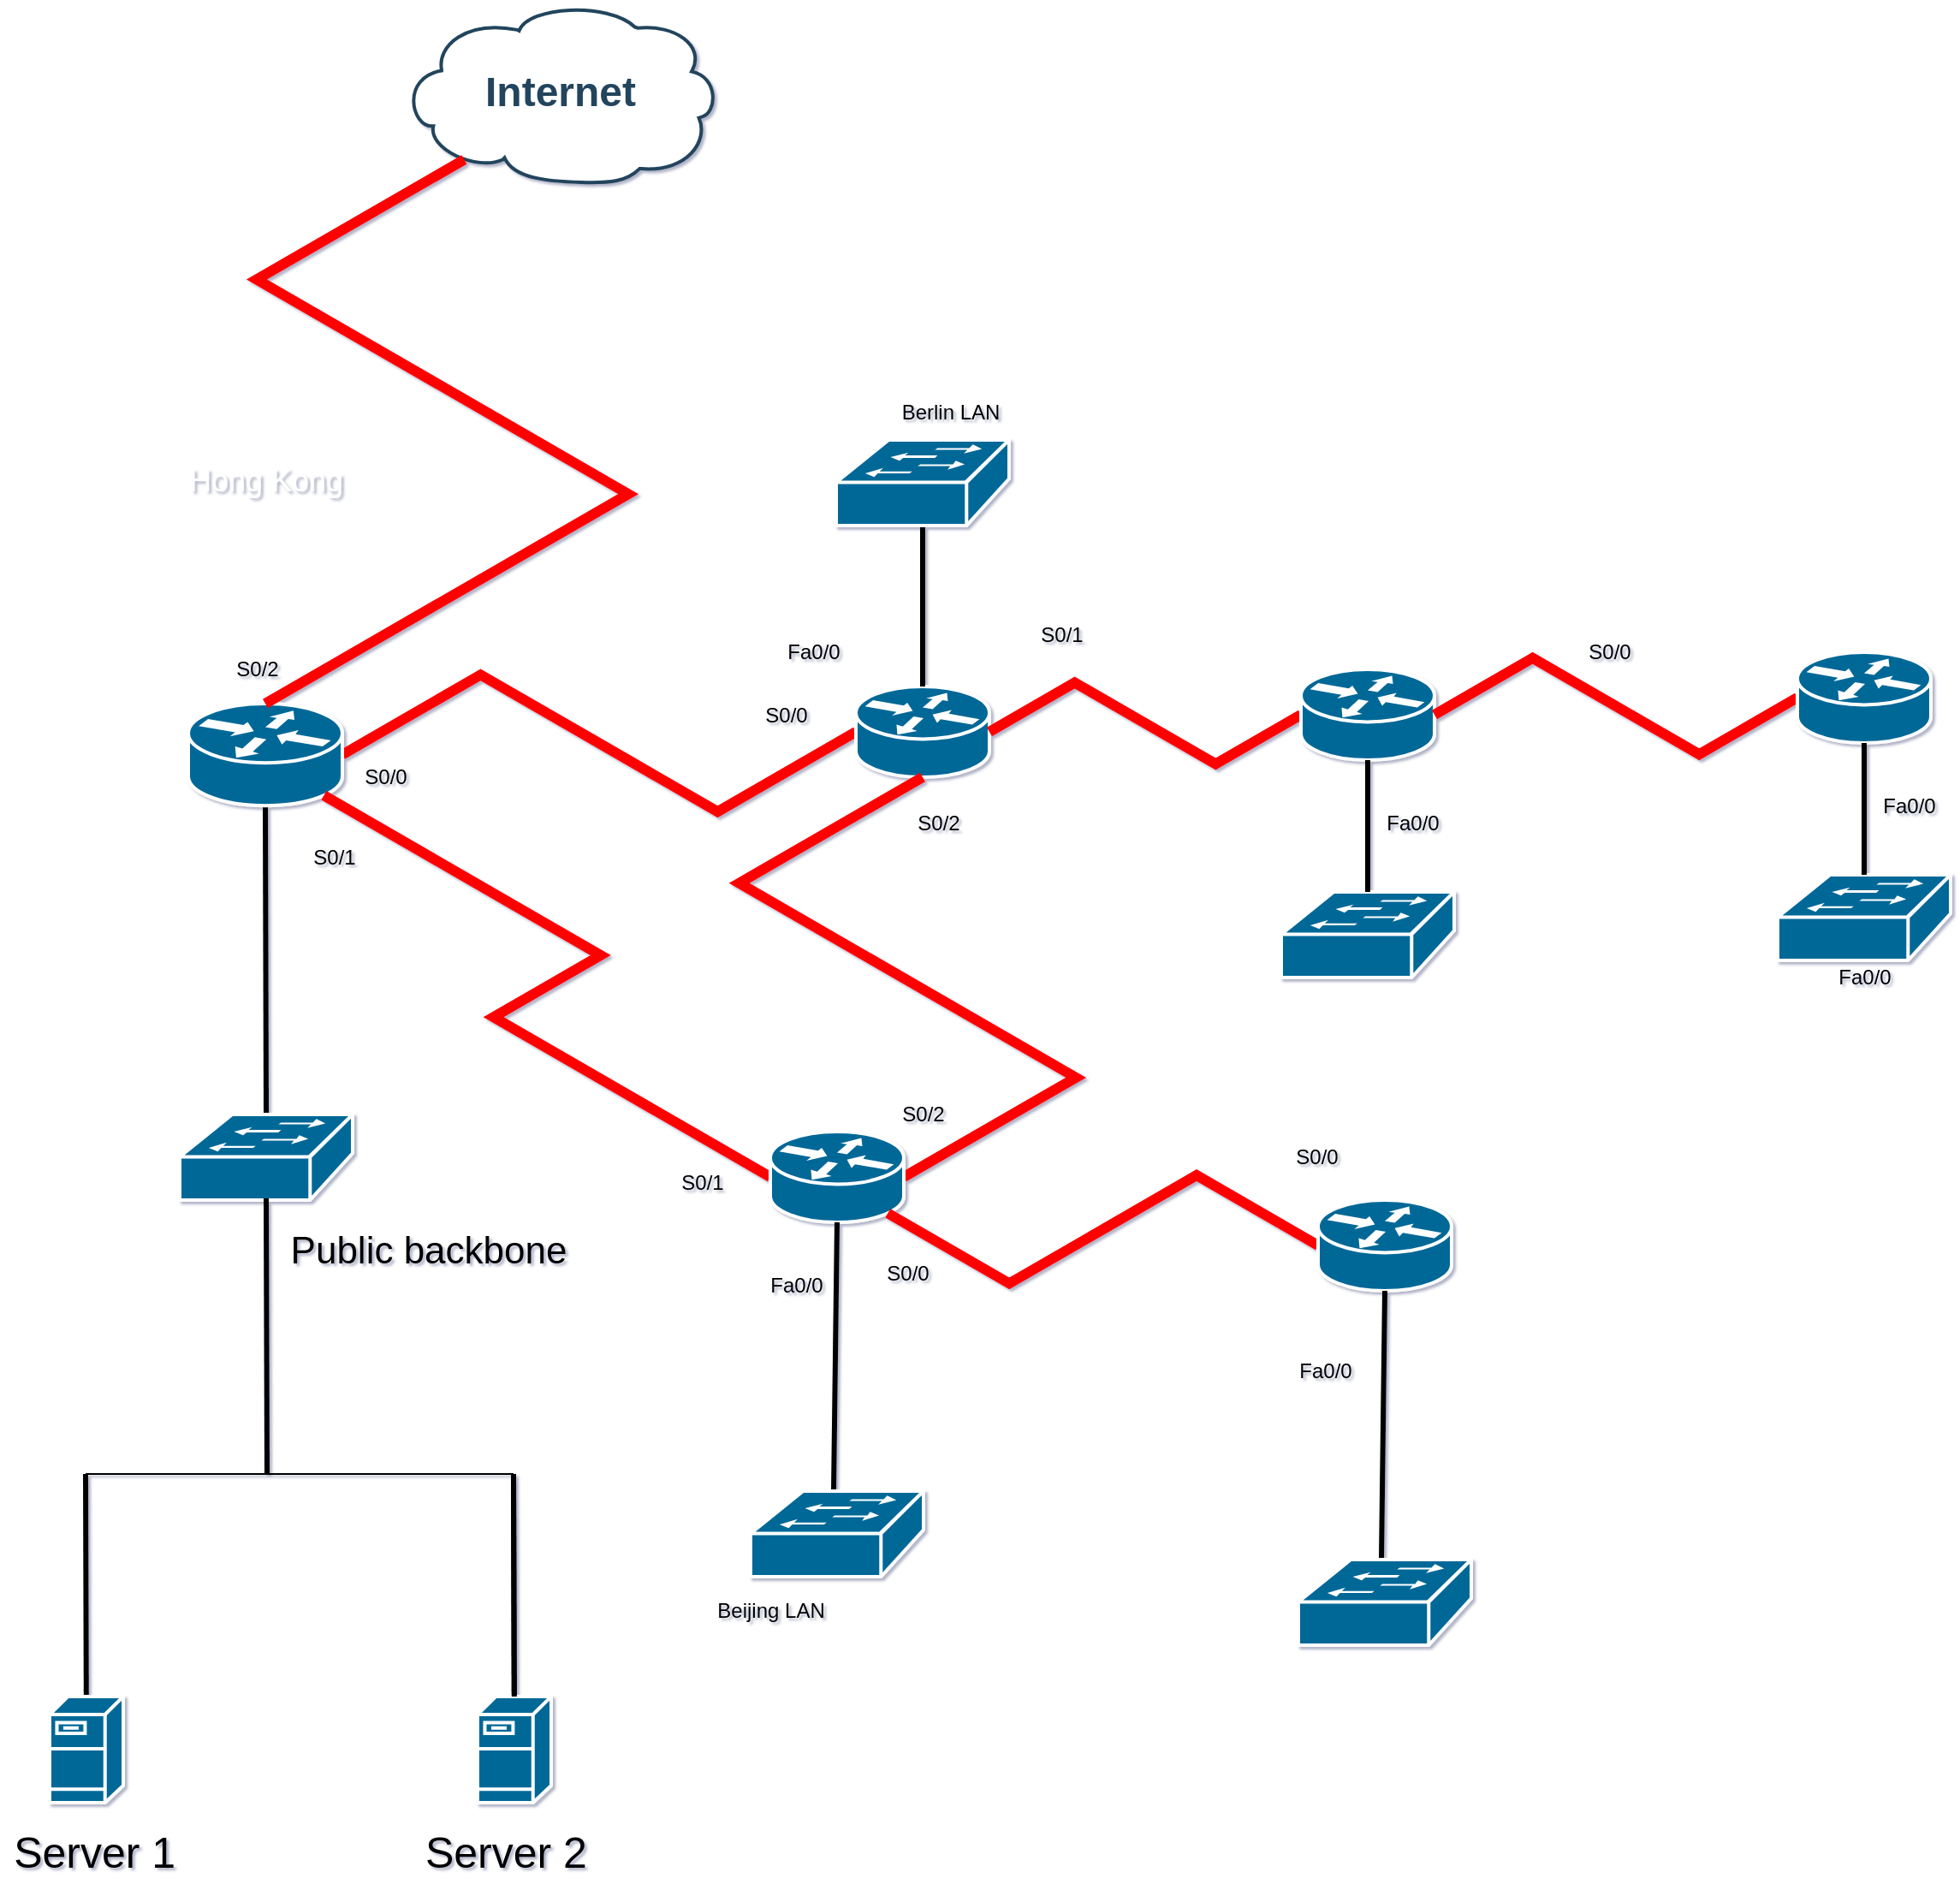 <mxfile version="15.0.6" type="github">
  <diagram id="6a731a19-8d31-9384-78a2-239565b7b9f0" name="Page-1">
    <mxGraphModel dx="1379" dy="932" grid="1" gridSize="10" guides="1" tooltips="1" connect="1" arrows="1" fold="1" page="1" pageScale="1" pageWidth="827" pageHeight="1169" background="#FFFFFF" math="0" shadow="1">
      <root>
        <mxCell id="0" />
        <mxCell id="1" parent="0" />
        <mxCell id="2109" value="Internet" style="shape=mxgraph.cisco.storage.cloud;html=1;dashed=0;strokeColor=#23445D;fillColor=#ffffff;strokeWidth=2;fontFamily=Helvetica;fontSize=24;fontColor=#23445D;align=center;fontStyle=1;" parent="1" vertex="1">
          <mxGeometry x="-506" y="320" width="186" height="106" as="geometry" />
        </mxCell>
        <mxCell id="c4lGojqJKpCKbWzkQoi--2260" style="edgeStyle=isometricEdgeStyle;orthogonalLoop=1;jettySize=auto;html=1;exitX=1;exitY=0.5;exitDx=0;exitDy=0;exitPerimeter=0;entryX=0;entryY=0.5;entryDx=0;entryDy=0;entryPerimeter=0;fillColor=#e51400;rounded=0;strokeWidth=6;endArrow=none;endFill=0;strokeColor=#FF0000;" parent="1" source="c4lGojqJKpCKbWzkQoi--2258" target="c4lGojqJKpCKbWzkQoi--2259" edge="1">
          <mxGeometry relative="1" as="geometry" />
        </mxCell>
        <mxCell id="c4lGojqJKpCKbWzkQoi--2262" style="edgeStyle=none;rounded=0;orthogonalLoop=1;jettySize=auto;html=1;exitX=0.5;exitY=1;exitDx=0;exitDy=0;exitPerimeter=0;entryX=0.5;entryY=0;entryDx=0;entryDy=0;entryPerimeter=0;endArrow=none;endFill=0;strokeWidth=3;" parent="1" source="c4lGojqJKpCKbWzkQoi--2258" target="c4lGojqJKpCKbWzkQoi--2261" edge="1">
          <mxGeometry relative="1" as="geometry" />
        </mxCell>
        <mxCell id="c4lGojqJKpCKbWzkQoi--2258" value="&lt;br&gt;" style="shape=mxgraph.cisco.routers.router;html=1;pointerEvents=1;dashed=0;fillColor=#036897;strokeColor=#ffffff;strokeWidth=2;verticalLabelPosition=bottom;verticalAlign=top;align=center;outlineConnect=0;" parent="1" vertex="1">
          <mxGeometry x="-630" y="730" width="90" height="59.62" as="geometry" />
        </mxCell>
        <mxCell id="c4lGojqJKpCKbWzkQoi--2259" value="" style="shape=mxgraph.cisco.routers.router;html=1;pointerEvents=1;dashed=0;fillColor=#036897;strokeColor=#ffffff;strokeWidth=2;verticalLabelPosition=bottom;verticalAlign=top;align=center;outlineConnect=0;" parent="1" vertex="1">
          <mxGeometry x="-240" y="720" width="78" height="53" as="geometry" />
        </mxCell>
        <mxCell id="c4lGojqJKpCKbWzkQoi--2261" value="" style="shape=mxgraph.cisco.switches.workgroup_switch;html=1;pointerEvents=1;dashed=0;fillColor=#036897;strokeColor=#ffffff;strokeWidth=2;verticalLabelPosition=bottom;verticalAlign=top;align=center;outlineConnect=0;" parent="1" vertex="1">
          <mxGeometry x="-635" y="970" width="101" height="50" as="geometry" />
        </mxCell>
        <mxCell id="c4lGojqJKpCKbWzkQoi--2263" value="&lt;font style=&quot;font-size: 18px&quot;&gt;Hong Kong&lt;/font&gt;" style="text;html=1;align=center;verticalAlign=middle;resizable=0;points=[];autosize=1;strokeColor=none;fillColor=none;fontColor=#FFFFFF;" parent="1" vertex="1">
          <mxGeometry x="-640" y="590" width="110" height="20" as="geometry" />
        </mxCell>
        <mxCell id="c4lGojqJKpCKbWzkQoi--2264" value="&lt;font color=&quot;#000000&quot;&gt;S0/0&lt;/font&gt;" style="text;html=1;align=center;verticalAlign=middle;resizable=0;points=[];autosize=1;strokeColor=none;fillColor=none;fontColor=#FFFFFF;" parent="1" vertex="1">
          <mxGeometry x="-535" y="763" width="40" height="20" as="geometry" />
        </mxCell>
        <mxCell id="c4lGojqJKpCKbWzkQoi--2265" value="&lt;font color=&quot;#000000&quot;&gt;Fa0/0&lt;br&gt;&lt;/font&gt;" style="text;html=1;align=center;verticalAlign=middle;resizable=0;points=[];autosize=1;strokeColor=none;fillColor=none;fontColor=#FFFFFF;" parent="1" vertex="1">
          <mxGeometry x="-290" y="690" width="50" height="20" as="geometry" />
        </mxCell>
        <mxCell id="c4lGojqJKpCKbWzkQoi--2276" style="edgeStyle=isometricEdgeStyle;orthogonalLoop=1;jettySize=auto;html=1;entryX=0.2;entryY=0.87;entryDx=0;entryDy=0;entryPerimeter=0;fillColor=#e51400;rounded=0;strokeWidth=6;endArrow=none;endFill=0;strokeColor=#FF0000;exitX=0.5;exitY=0;exitDx=0;exitDy=0;exitPerimeter=0;" parent="1" source="c4lGojqJKpCKbWzkQoi--2258" target="2109" edge="1">
          <mxGeometry relative="1" as="geometry">
            <mxPoint x="-660" y="558.36" as="sourcePoint" />
            <mxPoint x="-400" y="555.05" as="targetPoint" />
            <Array as="points">
              <mxPoint x="-490" y="540" />
              <mxPoint x="-620" y="600" />
            </Array>
          </mxGeometry>
        </mxCell>
        <mxCell id="c4lGojqJKpCKbWzkQoi--2277" value="&lt;font color=&quot;#000000&quot;&gt;S0/2&lt;/font&gt;" style="text;html=1;align=center;verticalAlign=middle;resizable=0;points=[];autosize=1;strokeColor=none;fillColor=none;fontColor=#FFFFFF;" parent="1" vertex="1">
          <mxGeometry x="-610" y="700" width="40" height="20" as="geometry" />
        </mxCell>
        <mxCell id="aU3ZCahUFVCo1CLFpH7x-2109" style="edgeStyle=none;rounded=0;orthogonalLoop=1;jettySize=auto;html=1;exitX=0.5;exitY=0.98;exitDx=0;exitDy=0;exitPerimeter=0;endArrow=none;endFill=0;strokeWidth=3;" edge="1" parent="1" source="c4lGojqJKpCKbWzkQoi--2261">
          <mxGeometry relative="1" as="geometry">
            <mxPoint x="-587" y="1020.0" as="sourcePoint" />
            <mxPoint x="-584" y="1180" as="targetPoint" />
          </mxGeometry>
        </mxCell>
        <mxCell id="aU3ZCahUFVCo1CLFpH7x-2110" value="" style="endArrow=none;html=1;" edge="1" parent="1">
          <mxGeometry width="50" height="50" relative="1" as="geometry">
            <mxPoint x="-690" y="1180" as="sourcePoint" />
            <mxPoint x="-440" y="1180" as="targetPoint" />
          </mxGeometry>
        </mxCell>
        <mxCell id="aU3ZCahUFVCo1CLFpH7x-2111" style="edgeStyle=none;rounded=0;orthogonalLoop=1;jettySize=auto;html=1;exitX=0.5;exitY=0.98;exitDx=0;exitDy=0;exitPerimeter=0;endArrow=none;endFill=0;strokeWidth=3;" edge="1" parent="1" target="aU3ZCahUFVCo1CLFpH7x-2114">
          <mxGeometry relative="1" as="geometry">
            <mxPoint x="-440" y="1180" as="sourcePoint" />
            <mxPoint x="-439.5" y="1341" as="targetPoint" />
          </mxGeometry>
        </mxCell>
        <mxCell id="aU3ZCahUFVCo1CLFpH7x-2112" style="edgeStyle=none;rounded=0;orthogonalLoop=1;jettySize=auto;html=1;exitX=0.5;exitY=0.98;exitDx=0;exitDy=0;exitPerimeter=0;endArrow=none;endFill=0;strokeWidth=3;" edge="1" parent="1" target="aU3ZCahUFVCo1CLFpH7x-2113">
          <mxGeometry relative="1" as="geometry">
            <mxPoint x="-690" y="1180" as="sourcePoint" />
            <mxPoint x="-689.5" y="1341" as="targetPoint" />
          </mxGeometry>
        </mxCell>
        <mxCell id="aU3ZCahUFVCo1CLFpH7x-2113" value="" style="shape=mxgraph.cisco.servers.fileserver;html=1;pointerEvents=1;dashed=0;fillColor=#036897;strokeColor=#ffffff;strokeWidth=2;verticalLabelPosition=bottom;verticalAlign=top;align=center;outlineConnect=0;" vertex="1" parent="1">
          <mxGeometry x="-711" y="1310" width="43" height="62" as="geometry" />
        </mxCell>
        <mxCell id="aU3ZCahUFVCo1CLFpH7x-2114" value="" style="shape=mxgraph.cisco.servers.fileserver;html=1;pointerEvents=1;dashed=0;fillColor=#036897;strokeColor=#ffffff;strokeWidth=2;verticalLabelPosition=bottom;verticalAlign=top;align=center;outlineConnect=0;" vertex="1" parent="1">
          <mxGeometry x="-461" y="1310" width="43" height="62" as="geometry" />
        </mxCell>
        <mxCell id="aU3ZCahUFVCo1CLFpH7x-2115" value="&lt;font style=&quot;font-size: 22px&quot;&gt;&amp;nbsp; &amp;nbsp; &amp;nbsp; &amp;nbsp; &amp;nbsp; &amp;nbsp; &amp;nbsp; &amp;nbsp; &amp;nbsp; Public backbone&lt;/font&gt;" style="text;html=1;align=center;verticalAlign=middle;resizable=0;points=[];autosize=1;strokeColor=none;fillColor=none;" vertex="1" parent="1">
          <mxGeometry x="-690" y="1040" width="290" height="20" as="geometry" />
        </mxCell>
        <mxCell id="aU3ZCahUFVCo1CLFpH7x-2116" value="&lt;font style=&quot;font-size: 25px&quot;&gt;Server 1&amp;nbsp; &amp;nbsp; &amp;nbsp; &amp;nbsp; &amp;nbsp; &amp;nbsp; &amp;nbsp; &amp;nbsp; &amp;nbsp; &amp;nbsp; &amp;nbsp;Server 2&lt;/font&gt;" style="text;html=1;align=center;verticalAlign=middle;resizable=0;points=[];autosize=1;strokeColor=none;fillColor=none;" vertex="1" parent="1">
          <mxGeometry x="-740" y="1390" width="350" height="20" as="geometry" />
        </mxCell>
        <mxCell id="aU3ZCahUFVCo1CLFpH7x-2118" style="edgeStyle=isometricEdgeStyle;orthogonalLoop=1;jettySize=auto;html=1;exitX=1;exitY=0.5;exitDx=0;exitDy=0;exitPerimeter=0;fillColor=#e51400;rounded=0;strokeWidth=6;endArrow=none;endFill=0;strokeColor=#FF0000;entryX=0;entryY=0.5;entryDx=0;entryDy=0;entryPerimeter=0;" edge="1" parent="1" source="c4lGojqJKpCKbWzkQoi--2259" target="aU3ZCahUFVCo1CLFpH7x-2119">
          <mxGeometry relative="1" as="geometry">
            <mxPoint x="-340" y="811.66" as="sourcePoint" />
            <mxPoint y="770" as="targetPoint" />
          </mxGeometry>
        </mxCell>
        <mxCell id="aU3ZCahUFVCo1CLFpH7x-2119" value="" style="shape=mxgraph.cisco.routers.router;html=1;pointerEvents=1;dashed=0;fillColor=#036897;strokeColor=#ffffff;strokeWidth=2;verticalLabelPosition=bottom;verticalAlign=top;align=center;outlineConnect=0;" vertex="1" parent="1">
          <mxGeometry x="20" y="710" width="78" height="53" as="geometry" />
        </mxCell>
        <mxCell id="aU3ZCahUFVCo1CLFpH7x-2122" style="edgeStyle=isometricEdgeStyle;orthogonalLoop=1;jettySize=auto;html=1;fillColor=#e51400;rounded=0;strokeWidth=6;endArrow=none;endFill=0;strokeColor=#FF0000;entryX=0.5;entryY=1;entryDx=0;entryDy=0;entryPerimeter=0;exitX=1;exitY=0.5;exitDx=0;exitDy=0;exitPerimeter=0;" edge="1" parent="1" source="aU3ZCahUFVCo1CLFpH7x-2123" target="c4lGojqJKpCKbWzkQoi--2259">
          <mxGeometry relative="1" as="geometry">
            <mxPoint x="-260" y="1020" as="sourcePoint" />
            <mxPoint x="-250" y="790" as="targetPoint" />
            <Array as="points">
              <mxPoint x="-230" y="880" />
              <mxPoint x="-250" y="900" />
              <mxPoint x="-369.94" y="1023.89" />
            </Array>
          </mxGeometry>
        </mxCell>
        <mxCell id="aU3ZCahUFVCo1CLFpH7x-2128" style="edgeStyle=isometricEdgeStyle;rounded=0;orthogonalLoop=1;jettySize=auto;html=1;exitX=0;exitY=0.5;exitDx=0;exitDy=0;exitPerimeter=0;entryX=0.88;entryY=0.9;entryDx=0;entryDy=0;entryPerimeter=0;elbow=vertical;strokeColor=#FF0000;strokeWidth=6;endArrow=none;endFill=0;" edge="1" parent="1" source="aU3ZCahUFVCo1CLFpH7x-2123" target="c4lGojqJKpCKbWzkQoi--2258">
          <mxGeometry relative="1" as="geometry" />
        </mxCell>
        <mxCell id="aU3ZCahUFVCo1CLFpH7x-2123" value="" style="shape=mxgraph.cisco.routers.router;html=1;pointerEvents=1;dashed=0;fillColor=#036897;strokeColor=#ffffff;strokeWidth=2;verticalLabelPosition=bottom;verticalAlign=top;align=center;outlineConnect=0;" vertex="1" parent="1">
          <mxGeometry x="-290" y="980" width="78" height="53" as="geometry" />
        </mxCell>
        <mxCell id="aU3ZCahUFVCo1CLFpH7x-2129" style="edgeStyle=isometricEdgeStyle;orthogonalLoop=1;jettySize=auto;html=1;fillColor=#e51400;rounded=0;strokeWidth=6;endArrow=none;endFill=0;strokeColor=#FF0000;exitX=1;exitY=0.5;exitDx=0;exitDy=0;exitPerimeter=0;entryX=0;entryY=0.5;entryDx=0;entryDy=0;entryPerimeter=0;" edge="1" parent="1" source="aU3ZCahUFVCo1CLFpH7x-2119" target="aU3ZCahUFVCo1CLFpH7x-2137">
          <mxGeometry relative="1" as="geometry">
            <mxPoint x="80" y="770" as="sourcePoint" />
            <mxPoint x="310" y="720" as="targetPoint" />
          </mxGeometry>
        </mxCell>
        <mxCell id="aU3ZCahUFVCo1CLFpH7x-2130" style="edgeStyle=isometricEdgeStyle;orthogonalLoop=1;jettySize=auto;html=1;exitX=0.88;exitY=0.9;exitDx=0;exitDy=0;exitPerimeter=0;fillColor=#e51400;rounded=0;strokeWidth=6;endArrow=none;endFill=0;strokeColor=#FF0000;elbow=vertical;entryX=0;entryY=0.5;entryDx=0;entryDy=0;entryPerimeter=0;" edge="1" parent="1" source="aU3ZCahUFVCo1CLFpH7x-2123" target="aU3ZCahUFVCo1CLFpH7x-2132">
          <mxGeometry relative="1" as="geometry">
            <mxPoint x="-220" y="1084.72" as="sourcePoint" />
            <mxPoint x="40" y="1050" as="targetPoint" />
          </mxGeometry>
        </mxCell>
        <mxCell id="aU3ZCahUFVCo1CLFpH7x-2132" value="" style="shape=mxgraph.cisco.routers.router;html=1;pointerEvents=1;dashed=0;fillColor=#036897;strokeColor=#ffffff;strokeWidth=2;verticalLabelPosition=bottom;verticalAlign=top;align=center;outlineConnect=0;" vertex="1" parent="1">
          <mxGeometry x="30" y="1020" width="78" height="53" as="geometry" />
        </mxCell>
        <mxCell id="aU3ZCahUFVCo1CLFpH7x-2137" value="" style="shape=mxgraph.cisco.routers.router;html=1;pointerEvents=1;dashed=0;fillColor=#036897;strokeColor=#ffffff;strokeWidth=2;verticalLabelPosition=bottom;verticalAlign=top;align=center;outlineConnect=0;" vertex="1" parent="1">
          <mxGeometry x="310" y="700" width="78" height="53" as="geometry" />
        </mxCell>
        <mxCell id="aU3ZCahUFVCo1CLFpH7x-2143" style="edgeStyle=none;rounded=0;orthogonalLoop=1;jettySize=auto;html=1;exitX=0.5;exitY=0.98;exitDx=0;exitDy=0;exitPerimeter=0;endArrow=none;endFill=0;strokeWidth=3;entryX=0.5;entryY=0;entryDx=0;entryDy=0;entryPerimeter=0;" edge="1" parent="1" source="aU3ZCahUFVCo1CLFpH7x-2145" target="c4lGojqJKpCKbWzkQoi--2259">
          <mxGeometry relative="1" as="geometry">
            <mxPoint x="-202" y="590" as="sourcePoint" />
            <mxPoint x="-201.596" y="720" as="targetPoint" />
          </mxGeometry>
        </mxCell>
        <mxCell id="aU3ZCahUFVCo1CLFpH7x-2145" value="" style="shape=mxgraph.cisco.switches.workgroup_switch;html=1;pointerEvents=1;dashed=0;fillColor=#036897;strokeColor=#ffffff;strokeWidth=2;verticalLabelPosition=bottom;verticalAlign=top;align=center;outlineConnect=0;" vertex="1" parent="1">
          <mxGeometry x="-251.5" y="576" width="101" height="50" as="geometry" />
        </mxCell>
        <mxCell id="aU3ZCahUFVCo1CLFpH7x-2146" style="edgeStyle=none;rounded=0;orthogonalLoop=1;jettySize=auto;html=1;exitX=0.5;exitY=0;exitDx=0;exitDy=0;exitPerimeter=0;endArrow=none;endFill=0;strokeColor=#000000;strokeWidth=1;" edge="1" parent="1" source="aU3ZCahUFVCo1CLFpH7x-2145" target="aU3ZCahUFVCo1CLFpH7x-2145">
          <mxGeometry relative="1" as="geometry" />
        </mxCell>
        <mxCell id="aU3ZCahUFVCo1CLFpH7x-2148" style="edgeStyle=none;rounded=0;orthogonalLoop=1;jettySize=auto;html=1;exitX=0.5;exitY=1;exitDx=0;exitDy=0;exitPerimeter=0;endArrow=none;endFill=0;strokeWidth=3;" edge="1" parent="1" source="aU3ZCahUFVCo1CLFpH7x-2123">
          <mxGeometry relative="1" as="geometry">
            <mxPoint x="-253.5" y="1070" as="sourcePoint" />
            <mxPoint x="-253" y="1190" as="targetPoint" />
          </mxGeometry>
        </mxCell>
        <mxCell id="aU3ZCahUFVCo1CLFpH7x-2149" value="" style="shape=mxgraph.cisco.switches.workgroup_switch;html=1;pointerEvents=1;dashed=0;fillColor=#036897;strokeColor=#ffffff;strokeWidth=2;verticalLabelPosition=bottom;verticalAlign=top;align=center;outlineConnect=0;" vertex="1" parent="1">
          <mxGeometry x="-301.5" y="1190" width="101" height="50" as="geometry" />
        </mxCell>
        <mxCell id="aU3ZCahUFVCo1CLFpH7x-2150" style="edgeStyle=none;rounded=0;orthogonalLoop=1;jettySize=auto;html=1;exitX=0.5;exitY=1;exitDx=0;exitDy=0;exitPerimeter=0;endArrow=none;endFill=0;strokeWidth=3;" edge="1" parent="1">
          <mxGeometry relative="1" as="geometry">
            <mxPoint x="69" y="1073" as="sourcePoint" />
            <mxPoint x="67" y="1230" as="targetPoint" />
          </mxGeometry>
        </mxCell>
        <mxCell id="aU3ZCahUFVCo1CLFpH7x-2151" value="" style="shape=mxgraph.cisco.switches.workgroup_switch;html=1;pointerEvents=1;dashed=0;fillColor=#036897;strokeColor=#ffffff;strokeWidth=2;verticalLabelPosition=bottom;verticalAlign=top;align=center;outlineConnect=0;" vertex="1" parent="1">
          <mxGeometry x="18.5" y="1230" width="101" height="50" as="geometry" />
        </mxCell>
        <mxCell id="aU3ZCahUFVCo1CLFpH7x-2152" value="Berlin LAN" style="text;html=1;align=center;verticalAlign=middle;resizable=0;points=[];autosize=1;strokeColor=none;fillColor=none;" vertex="1" parent="1">
          <mxGeometry x="-220.5" y="550" width="70" height="20" as="geometry" />
        </mxCell>
        <mxCell id="aU3ZCahUFVCo1CLFpH7x-2154" value="&lt;font color=&quot;#000000&quot;&gt;Fa0/0&lt;br&gt;&lt;/font&gt;" style="text;html=1;align=center;verticalAlign=middle;resizable=0;points=[];autosize=1;strokeColor=none;fillColor=none;fontColor=#FFFFFF;" vertex="1" parent="1">
          <mxGeometry x="349.5" y="780" width="50" height="20" as="geometry" />
        </mxCell>
        <mxCell id="aU3ZCahUFVCo1CLFpH7x-2155" style="edgeStyle=none;rounded=0;orthogonalLoop=1;jettySize=auto;html=1;exitX=0.5;exitY=0.98;exitDx=0;exitDy=0;exitPerimeter=0;endArrow=none;endFill=0;strokeWidth=3;" edge="1" parent="1">
          <mxGeometry relative="1" as="geometry">
            <mxPoint x="-440" y="1180" as="sourcePoint" />
            <mxPoint x="-439.596" y="1310" as="targetPoint" />
          </mxGeometry>
        </mxCell>
        <mxCell id="aU3ZCahUFVCo1CLFpH7x-2159" value="" style="shape=mxgraph.cisco.switches.workgroup_switch;html=1;pointerEvents=1;dashed=0;fillColor=#036897;strokeColor=#ffffff;strokeWidth=2;verticalLabelPosition=bottom;verticalAlign=top;align=center;outlineConnect=0;" vertex="1" parent="1">
          <mxGeometry x="8.5" y="840" width="101" height="50" as="geometry" />
        </mxCell>
        <mxCell id="aU3ZCahUFVCo1CLFpH7x-2160" value="" style="edgeStyle=none;rounded=0;orthogonalLoop=1;jettySize=auto;html=1;endArrow=none;endFill=0;strokeWidth=3;exitX=0.5;exitY=1;exitDx=0;exitDy=0;exitPerimeter=0;" edge="1" parent="1" source="aU3ZCahUFVCo1CLFpH7x-2119" target="aU3ZCahUFVCo1CLFpH7x-2159">
          <mxGeometry relative="1" as="geometry">
            <mxPoint x="59" y="763" as="sourcePoint" />
            <mxPoint x="68.5" y="930" as="targetPoint" />
          </mxGeometry>
        </mxCell>
        <mxCell id="aU3ZCahUFVCo1CLFpH7x-2161" value="" style="shape=mxgraph.cisco.switches.workgroup_switch;html=1;pointerEvents=1;dashed=0;fillColor=#036897;strokeColor=#ffffff;strokeWidth=2;verticalLabelPosition=bottom;verticalAlign=top;align=center;outlineConnect=0;" vertex="1" parent="1">
          <mxGeometry x="298.5" y="830" width="101" height="50" as="geometry" />
        </mxCell>
        <mxCell id="aU3ZCahUFVCo1CLFpH7x-2162" value="" style="edgeStyle=none;rounded=0;orthogonalLoop=1;jettySize=auto;html=1;endArrow=none;endFill=0;strokeWidth=3;exitX=0.5;exitY=1;exitDx=0;exitDy=0;exitPerimeter=0;" edge="1" target="aU3ZCahUFVCo1CLFpH7x-2161" parent="1">
          <mxGeometry relative="1" as="geometry">
            <mxPoint x="349" y="753" as="sourcePoint" />
            <mxPoint x="358.5" y="920" as="targetPoint" />
          </mxGeometry>
        </mxCell>
        <mxCell id="aU3ZCahUFVCo1CLFpH7x-2163" value="Beijing LAN" style="text;html=1;align=center;verticalAlign=middle;resizable=0;points=[];autosize=1;strokeColor=none;fillColor=none;" vertex="1" parent="1">
          <mxGeometry x="-330" y="1250" width="80" height="20" as="geometry" />
        </mxCell>
        <mxCell id="aU3ZCahUFVCo1CLFpH7x-2164" value="&lt;font color=&quot;#000000&quot;&gt;Fa0/0&lt;br&gt;&lt;/font&gt;" style="text;html=1;align=center;verticalAlign=middle;resizable=0;points=[];autosize=1;strokeColor=none;fillColor=none;fontColor=#FFFFFF;" vertex="1" parent="1">
          <mxGeometry x="59.5" y="789.62" width="50" height="20" as="geometry" />
        </mxCell>
        <mxCell id="aU3ZCahUFVCo1CLFpH7x-2166" value="&lt;font color=&quot;#000000&quot;&gt;Fa0/0&lt;br&gt;&lt;/font&gt;" style="text;html=1;align=center;verticalAlign=middle;resizable=0;points=[];autosize=1;strokeColor=none;fillColor=none;fontColor=#FFFFFF;" vertex="1" parent="1">
          <mxGeometry x="324" y="880" width="50" height="20" as="geometry" />
        </mxCell>
        <mxCell id="aU3ZCahUFVCo1CLFpH7x-2167" value="&lt;font color=&quot;#000000&quot;&gt;Fa0/0&lt;br&gt;&lt;/font&gt;" style="text;html=1;align=center;verticalAlign=middle;resizable=0;points=[];autosize=1;strokeColor=none;fillColor=none;fontColor=#FFFFFF;" vertex="1" parent="1">
          <mxGeometry x="8.5" y="1110" width="50" height="20" as="geometry" />
        </mxCell>
        <mxCell id="aU3ZCahUFVCo1CLFpH7x-2168" value="&lt;font color=&quot;#000000&quot;&gt;Fa0/0&lt;br&gt;&lt;/font&gt;" style="text;html=1;align=center;verticalAlign=middle;resizable=0;points=[];autosize=1;strokeColor=none;fillColor=none;fontColor=#FFFFFF;" vertex="1" parent="1">
          <mxGeometry x="-300" y="1060" width="50" height="20" as="geometry" />
        </mxCell>
        <mxCell id="aU3ZCahUFVCo1CLFpH7x-2169" value="&lt;font color=&quot;#000000&quot;&gt;S0/1&lt;br&gt;&lt;/font&gt;" style="text;html=1;align=center;verticalAlign=middle;resizable=0;points=[];autosize=1;strokeColor=none;fillColor=none;fontColor=#FFFFFF;" vertex="1" parent="1">
          <mxGeometry x="-565" y="810" width="40" height="20" as="geometry" />
        </mxCell>
        <mxCell id="aU3ZCahUFVCo1CLFpH7x-2170" value="&lt;font color=&quot;#000000&quot;&gt;S0/0&lt;/font&gt;" style="text;html=1;align=center;verticalAlign=middle;resizable=0;points=[];autosize=1;strokeColor=none;fillColor=none;fontColor=#FFFFFF;" vertex="1" parent="1">
          <mxGeometry x="-301.5" y="726.5" width="40" height="20" as="geometry" />
        </mxCell>
        <mxCell id="aU3ZCahUFVCo1CLFpH7x-2171" value="&lt;font color=&quot;#000000&quot;&gt;S0/0&lt;/font&gt;" style="text;html=1;align=center;verticalAlign=middle;resizable=0;points=[];autosize=1;strokeColor=none;fillColor=none;fontColor=#FFFFFF;" vertex="1" parent="1">
          <mxGeometry x="180" y="690" width="40" height="20" as="geometry" />
        </mxCell>
        <mxCell id="aU3ZCahUFVCo1CLFpH7x-2172" value="&lt;font color=&quot;#000000&quot;&gt;S0/1&lt;br&gt;&lt;/font&gt;" style="text;html=1;align=center;verticalAlign=middle;resizable=0;points=[];autosize=1;strokeColor=none;fillColor=none;fontColor=#FFFFFF;" vertex="1" parent="1">
          <mxGeometry x="-140" y="680" width="40" height="20" as="geometry" />
        </mxCell>
        <mxCell id="aU3ZCahUFVCo1CLFpH7x-2173" value="&lt;font color=&quot;#000000&quot;&gt;S0/1&lt;br&gt;&lt;/font&gt;" style="text;html=1;align=center;verticalAlign=middle;resizable=0;points=[];autosize=1;strokeColor=none;fillColor=none;fontColor=#FFFFFF;" vertex="1" parent="1">
          <mxGeometry x="-350" y="1000" width="40" height="20" as="geometry" />
        </mxCell>
        <mxCell id="aU3ZCahUFVCo1CLFpH7x-2174" value="&lt;font color=&quot;#000000&quot;&gt;S0/0&lt;/font&gt;" style="text;html=1;align=center;verticalAlign=middle;resizable=0;points=[];autosize=1;strokeColor=none;fillColor=none;fontColor=#FFFFFF;" vertex="1" parent="1">
          <mxGeometry x="-230" y="1053" width="40" height="20" as="geometry" />
        </mxCell>
        <mxCell id="aU3ZCahUFVCo1CLFpH7x-2175" value="&lt;font color=&quot;#000000&quot;&gt;S0/0&lt;/font&gt;" style="text;html=1;align=center;verticalAlign=middle;resizable=0;points=[];autosize=1;strokeColor=none;fillColor=none;fontColor=#FFFFFF;" vertex="1" parent="1">
          <mxGeometry x="8.5" y="985" width="40" height="20" as="geometry" />
        </mxCell>
        <mxCell id="aU3ZCahUFVCo1CLFpH7x-2176" value="&lt;font color=&quot;#000000&quot;&gt;S0/2&lt;/font&gt;" style="text;html=1;align=center;verticalAlign=middle;resizable=0;points=[];autosize=1;strokeColor=none;fillColor=none;fontColor=#FFFFFF;" vertex="1" parent="1">
          <mxGeometry x="-212" y="789.62" width="40" height="20" as="geometry" />
        </mxCell>
        <mxCell id="aU3ZCahUFVCo1CLFpH7x-2177" value="&lt;font color=&quot;#000000&quot;&gt;S0/2&lt;/font&gt;" style="text;html=1;align=center;verticalAlign=middle;resizable=0;points=[];autosize=1;strokeColor=none;fillColor=none;fontColor=#FFFFFF;" vertex="1" parent="1">
          <mxGeometry x="-221" y="960" width="40" height="20" as="geometry" />
        </mxCell>
      </root>
    </mxGraphModel>
  </diagram>
</mxfile>
